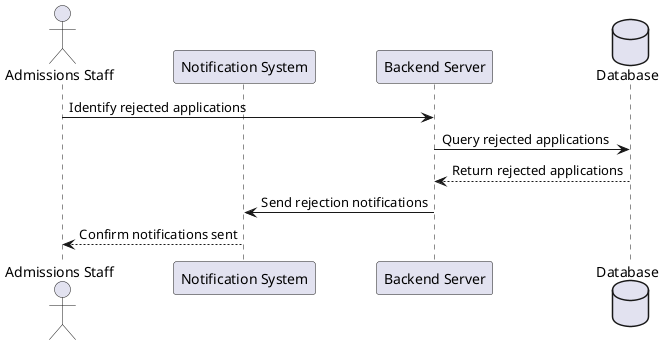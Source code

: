 ; filepath: /home/slightlywind/Repositories/Legacy/SWD392/sequence_diagrams/rejection_notification.puml
@startuml
actor "Admissions Staff" as Staff
participant "Notification System" as NotificationSystem
participant "Backend Server" as BackendServer
database Database

Staff -> BackendServer: Identify rejected applications
BackendServer -> Database: Query rejected applications
Database --> BackendServer: Return rejected applications
BackendServer -> NotificationSystem: Send rejection notifications
NotificationSystem --> Staff: Confirm notifications sent
@enduml